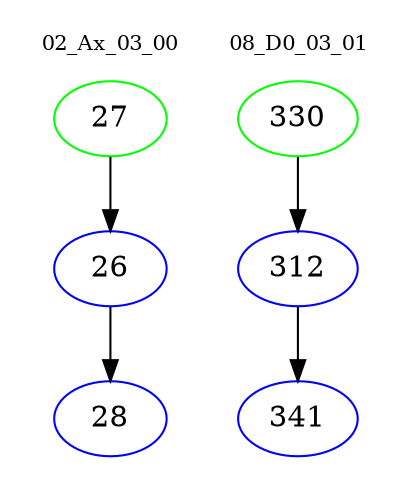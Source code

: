 digraph{
subgraph cluster_0 {
color = white
label = "02_Ax_03_00";
fontsize=10;
T0_27 [label="27", color="green"]
T0_27 -> T0_26 [color="black"]
T0_26 [label="26", color="blue"]
T0_26 -> T0_28 [color="black"]
T0_28 [label="28", color="blue"]
}
subgraph cluster_1 {
color = white
label = "08_D0_03_01";
fontsize=10;
T1_330 [label="330", color="green"]
T1_330 -> T1_312 [color="black"]
T1_312 [label="312", color="blue"]
T1_312 -> T1_341 [color="black"]
T1_341 [label="341", color="blue"]
}
}
